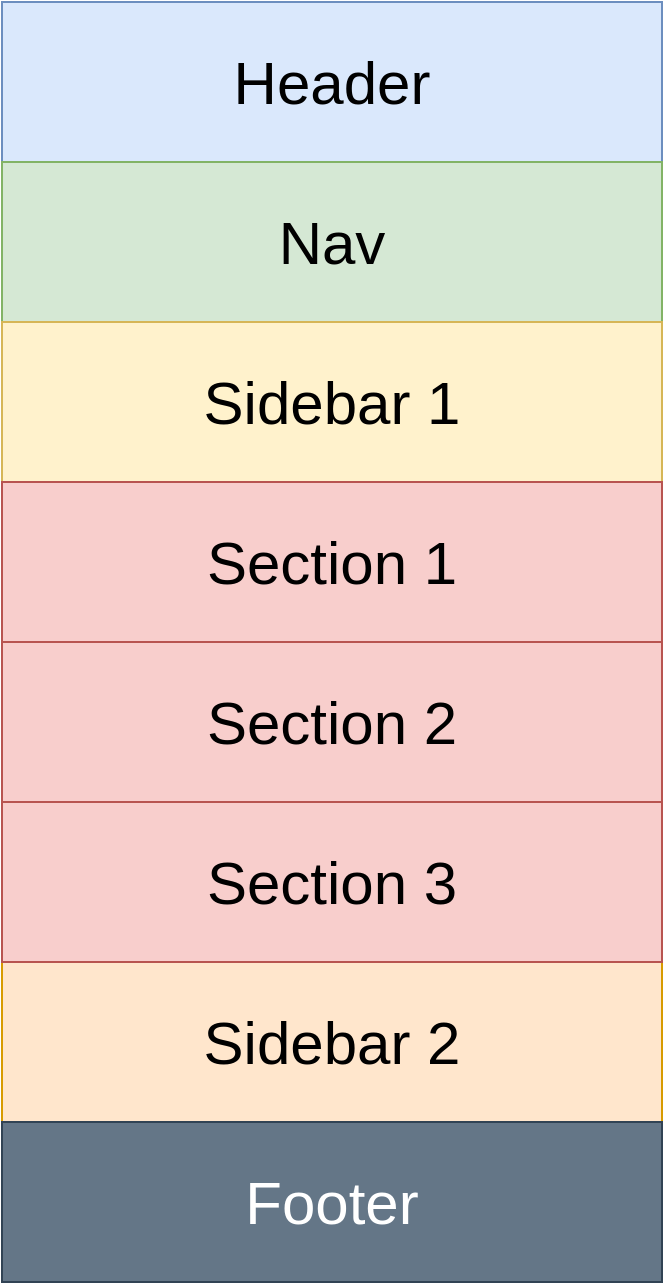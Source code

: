 <mxfile version="24.3.1" type="device">
  <diagram name="Seite-1" id="PzyiCLerY_ozZ9RZ1Zt8">
    <mxGraphModel dx="1363" dy="797" grid="1" gridSize="10" guides="1" tooltips="1" connect="1" arrows="1" fold="1" page="1" pageScale="1" pageWidth="827" pageHeight="1169" math="0" shadow="0">
      <root>
        <mxCell id="0" />
        <mxCell id="1" parent="0" />
        <mxCell id="h4c2qX7Srzp1Nm6jLfnz-1" value="Header" style="rounded=0;whiteSpace=wrap;html=1;fillColor=#dae8fc;strokeColor=#6c8ebf;fontSize=30;" vertex="1" parent="1">
          <mxGeometry x="120" y="40" width="330" height="80" as="geometry" />
        </mxCell>
        <mxCell id="h4c2qX7Srzp1Nm6jLfnz-2" value="Nav" style="rounded=0;whiteSpace=wrap;html=1;fillColor=#d5e8d4;strokeColor=#82b366;fontSize=30;" vertex="1" parent="1">
          <mxGeometry x="120" y="120" width="330" height="80" as="geometry" />
        </mxCell>
        <mxCell id="h4c2qX7Srzp1Nm6jLfnz-3" value="Sidebar 1" style="rounded=0;whiteSpace=wrap;html=1;fillColor=#fff2cc;strokeColor=#d6b656;fontSize=30;" vertex="1" parent="1">
          <mxGeometry x="120" y="200" width="330" height="80" as="geometry" />
        </mxCell>
        <mxCell id="h4c2qX7Srzp1Nm6jLfnz-4" value="Sidebar 2" style="rounded=0;whiteSpace=wrap;html=1;fillColor=#ffe6cc;strokeColor=#d79b00;fontSize=30;" vertex="1" parent="1">
          <mxGeometry x="120" y="520" width="330" height="80" as="geometry" />
        </mxCell>
        <mxCell id="h4c2qX7Srzp1Nm6jLfnz-5" value="Section 1" style="rounded=0;whiteSpace=wrap;html=1;fillColor=#f8cecc;strokeColor=#b85450;fontSize=30;" vertex="1" parent="1">
          <mxGeometry x="120" y="280" width="330" height="80" as="geometry" />
        </mxCell>
        <mxCell id="h4c2qX7Srzp1Nm6jLfnz-6" value="Section 2" style="rounded=0;whiteSpace=wrap;html=1;fillColor=#f8cecc;strokeColor=#b85450;fontSize=30;" vertex="1" parent="1">
          <mxGeometry x="120" y="360" width="330" height="80" as="geometry" />
        </mxCell>
        <mxCell id="h4c2qX7Srzp1Nm6jLfnz-7" value="Section 3" style="rounded=0;whiteSpace=wrap;html=1;fillColor=#f8cecc;strokeColor=#b85450;fontSize=30;" vertex="1" parent="1">
          <mxGeometry x="120" y="440" width="330" height="80" as="geometry" />
        </mxCell>
        <mxCell id="h4c2qX7Srzp1Nm6jLfnz-8" value="Footer" style="rounded=0;whiteSpace=wrap;html=1;fillColor=#647687;strokeColor=#314354;fontSize=30;fontColor=#ffffff;" vertex="1" parent="1">
          <mxGeometry x="120" y="600" width="330" height="80" as="geometry" />
        </mxCell>
      </root>
    </mxGraphModel>
  </diagram>
</mxfile>
